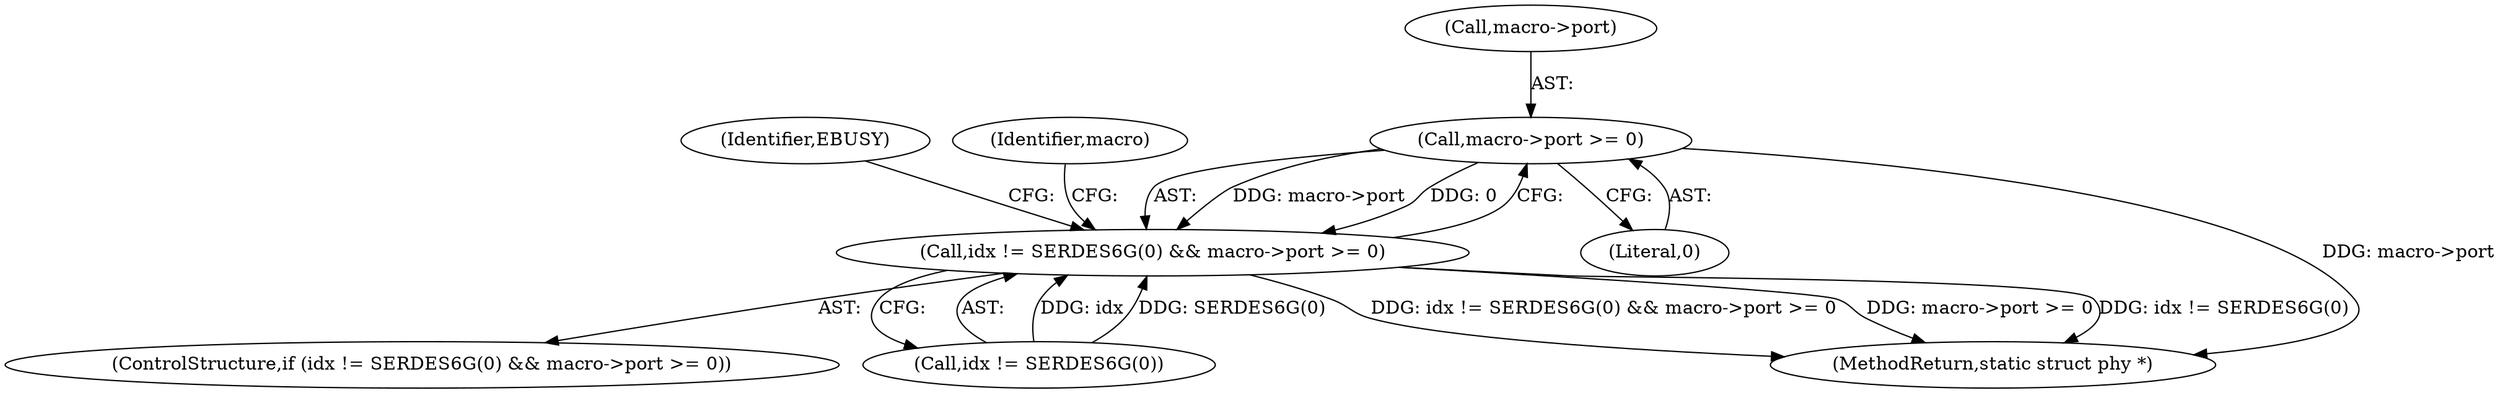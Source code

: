 digraph "0_linux_6acb47d1a318e5b3b7115354ebc4ea060c59d3a1_0@pointer" {
"1000169" [label="(Call,macro->port >= 0)"];
"1000164" [label="(Call,idx != SERDES6G(0) && macro->port >= 0)"];
"1000169" [label="(Call,macro->port >= 0)"];
"1000170" [label="(Call,macro->port)"];
"1000177" [label="(Identifier,EBUSY)"];
"1000163" [label="(ControlStructure,if (idx != SERDES6G(0) && macro->port >= 0))"];
"1000164" [label="(Call,idx != SERDES6G(0) && macro->port >= 0)"];
"1000173" [label="(Literal,0)"];
"1000180" [label="(Identifier,macro)"];
"1000165" [label="(Call,idx != SERDES6G(0))"];
"1000193" [label="(MethodReturn,static struct phy *)"];
"1000169" -> "1000164"  [label="AST: "];
"1000169" -> "1000173"  [label="CFG: "];
"1000170" -> "1000169"  [label="AST: "];
"1000173" -> "1000169"  [label="AST: "];
"1000164" -> "1000169"  [label="CFG: "];
"1000169" -> "1000193"  [label="DDG: macro->port"];
"1000169" -> "1000164"  [label="DDG: macro->port"];
"1000169" -> "1000164"  [label="DDG: 0"];
"1000164" -> "1000163"  [label="AST: "];
"1000164" -> "1000165"  [label="CFG: "];
"1000165" -> "1000164"  [label="AST: "];
"1000177" -> "1000164"  [label="CFG: "];
"1000180" -> "1000164"  [label="CFG: "];
"1000164" -> "1000193"  [label="DDG: idx != SERDES6G(0) && macro->port >= 0"];
"1000164" -> "1000193"  [label="DDG: macro->port >= 0"];
"1000164" -> "1000193"  [label="DDG: idx != SERDES6G(0)"];
"1000165" -> "1000164"  [label="DDG: idx"];
"1000165" -> "1000164"  [label="DDG: SERDES6G(0)"];
}
